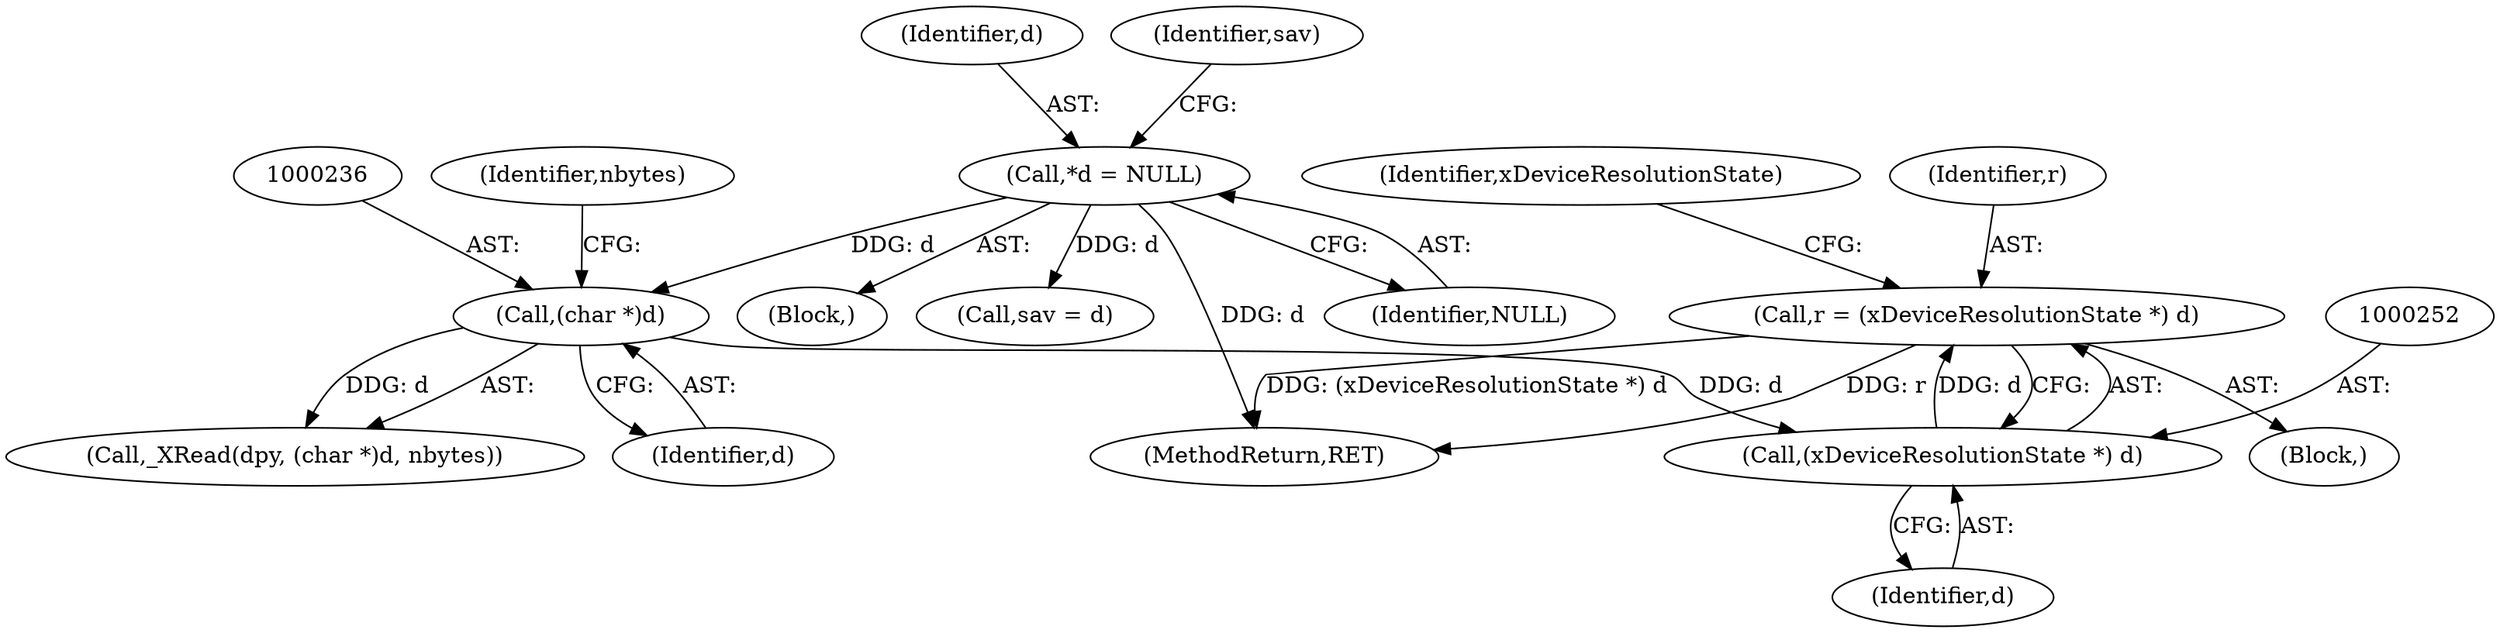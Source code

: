 digraph "0_libXi_19a9cd607de73947fcfb104682f203ffe4e1f4e5_0@pointer" {
"1000249" [label="(Call,r = (xDeviceResolutionState *) d)"];
"1000251" [label="(Call,(xDeviceResolutionState *) d)"];
"1000235" [label="(Call,(char *)d)"];
"1000115" [label="(Call,*d = NULL)"];
"1000251" [label="(Call,(xDeviceResolutionState *) d)"];
"1000238" [label="(Identifier,nbytes)"];
"1000105" [label="(Block,)"];
"1000230" [label="(Call,sav = d)"];
"1000258" [label="(Identifier,xDeviceResolutionState)"];
"1000253" [label="(Identifier,d)"];
"1000249" [label="(Call,r = (xDeviceResolutionState *) d)"];
"1000117" [label="(Identifier,NULL)"];
"1000245" [label="(Block,)"];
"1000235" [label="(Call,(char *)d)"];
"1000237" [label="(Identifier,d)"];
"1000116" [label="(Identifier,d)"];
"1000120" [label="(Identifier,sav)"];
"1000115" [label="(Call,*d = NULL)"];
"1000233" [label="(Call,_XRead(dpy, (char *)d, nbytes))"];
"1000250" [label="(Identifier,r)"];
"1000679" [label="(MethodReturn,RET)"];
"1000249" -> "1000245"  [label="AST: "];
"1000249" -> "1000251"  [label="CFG: "];
"1000250" -> "1000249"  [label="AST: "];
"1000251" -> "1000249"  [label="AST: "];
"1000258" -> "1000249"  [label="CFG: "];
"1000249" -> "1000679"  [label="DDG: (xDeviceResolutionState *) d"];
"1000249" -> "1000679"  [label="DDG: r"];
"1000251" -> "1000249"  [label="DDG: d"];
"1000251" -> "1000253"  [label="CFG: "];
"1000252" -> "1000251"  [label="AST: "];
"1000253" -> "1000251"  [label="AST: "];
"1000235" -> "1000251"  [label="DDG: d"];
"1000235" -> "1000233"  [label="AST: "];
"1000235" -> "1000237"  [label="CFG: "];
"1000236" -> "1000235"  [label="AST: "];
"1000237" -> "1000235"  [label="AST: "];
"1000238" -> "1000235"  [label="CFG: "];
"1000235" -> "1000233"  [label="DDG: d"];
"1000115" -> "1000235"  [label="DDG: d"];
"1000115" -> "1000105"  [label="AST: "];
"1000115" -> "1000117"  [label="CFG: "];
"1000116" -> "1000115"  [label="AST: "];
"1000117" -> "1000115"  [label="AST: "];
"1000120" -> "1000115"  [label="CFG: "];
"1000115" -> "1000679"  [label="DDG: d"];
"1000115" -> "1000230"  [label="DDG: d"];
}
